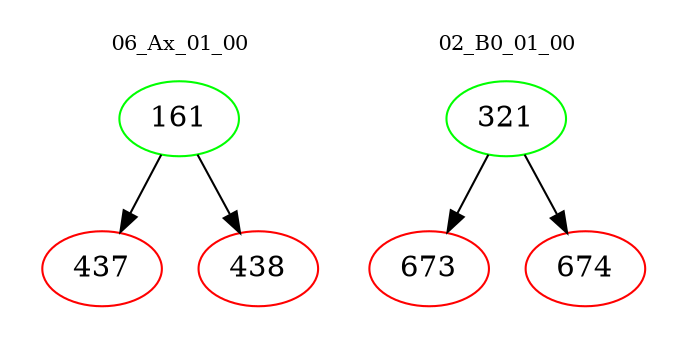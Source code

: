 digraph{
subgraph cluster_0 {
color = white
label = "06_Ax_01_00";
fontsize=10;
T0_161 [label="161", color="green"]
T0_161 -> T0_437 [color="black"]
T0_437 [label="437", color="red"]
T0_161 -> T0_438 [color="black"]
T0_438 [label="438", color="red"]
}
subgraph cluster_1 {
color = white
label = "02_B0_01_00";
fontsize=10;
T1_321 [label="321", color="green"]
T1_321 -> T1_673 [color="black"]
T1_673 [label="673", color="red"]
T1_321 -> T1_674 [color="black"]
T1_674 [label="674", color="red"]
}
}
